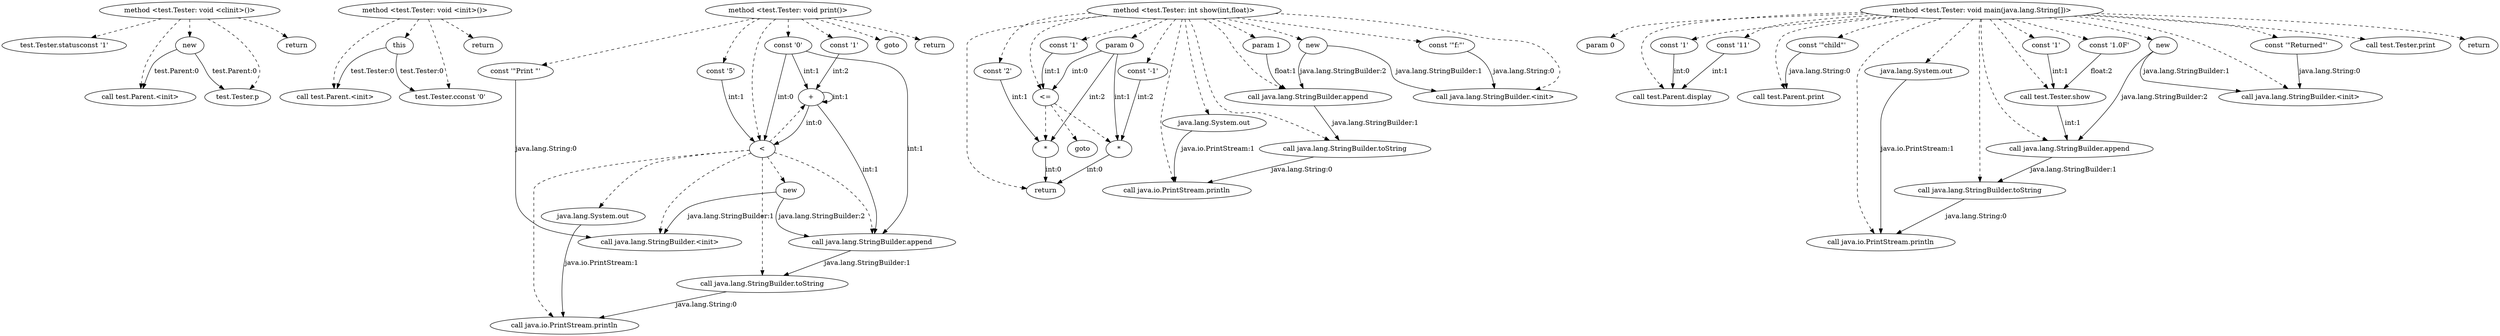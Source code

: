 // PDG
digraph {
	0 [label="method <test.Tester: void <clinit>()>"]
	1 [label="method <test.Tester: void <init>()>"]
	2 [label="method <test.Tester: void print()>"]
	3 [label="method <test.Tester: int show(int,float)>"]
	4 [label="method <test.Tester: void main(java.lang.String[])>"]
	5 [label="test.Tester.statusconst '1'"]
	6 [label=new]
	7 [label="call test.Parent.<init>"]
	8 [label="test.Tester.p"]
	9 [label=return]
	10 [label=this]
	11 [label="call test.Parent.<init>"]
	12 [label="test.Tester.cconst '0'"]
	13 [label=return]
	14 [label="const '0'"]
	15 [label=goto]
	16 [label="java.lang.System.out"]
	17 [label=new]
	18 [label="call java.lang.StringBuilder.<init>"]
	19 [label="const '\"Print \"'"]
	20 [label="call java.lang.StringBuilder.append"]
	21 [label="call java.lang.StringBuilder.toString"]
	22 [label="call java.io.PrintStream.println"]
	23 [label="+"]
	24 [label="const '1'"]
	25 [label="<"]
	26 [label="const '5'"]
	27 [label=return]
	28 [label="param 0"]
	29 [label="param 1"]
	30 [label="<="]
	31 [label="const '1'"]
	32 [label="*"]
	33 [label="const '2'"]
	34 [label=goto]
	35 [label="*"]
	36 [label="const '-1'"]
	37 [label="java.lang.System.out"]
	38 [label=new]
	39 [label="call java.lang.StringBuilder.<init>"]
	40 [label="const '\"f:\"'"]
	41 [label="call java.lang.StringBuilder.append"]
	42 [label="call java.lang.StringBuilder.toString"]
	43 [label="call java.io.PrintStream.println"]
	44 [label=return]
	45 [label="param 0"]
	46 [label="call test.Parent.display"]
	47 [label="const '1'"]
	48 [label="const '11'"]
	49 [label="call test.Parent.print"]
	50 [label="const '\"child\"'"]
	51 [label="call test.Tester.show"]
	52 [label="const '1'"]
	53 [label="const '1.0F'"]
	54 [label="call test.Tester.print"]
	55 [label="java.lang.System.out"]
	56 [label=new]
	57 [label="call java.lang.StringBuilder.<init>"]
	58 [label="const '\"Returned\"'"]
	59 [label="call java.lang.StringBuilder.append"]
	60 [label="call java.lang.StringBuilder.toString"]
	61 [label="call java.io.PrintStream.println"]
	62 [label=return]
	0 -> 5 [label="" style=dashed]
	0 -> 6 [label="" style=dashed]
	0 -> 7 [label="" style=dashed]
	0 -> 8 [label="" style=dashed]
	0 -> 9 [label="" style=dashed]
	1 -> 10 [label="" style=dashed]
	1 -> 11 [label="" style=dashed]
	1 -> 12 [label="" style=dashed]
	1 -> 13 [label="" style=dashed]
	2 -> 19 [label="" style=dashed]
	2 -> 24 [label="" style=dashed]
	2 -> 25 [label="" style=dashed]
	2 -> 26 [label="" style=dashed]
	2 -> 27 [label="" style=dashed]
	2 -> 14 [label="" style=dashed]
	2 -> 15 [label="" style=dashed]
	3 -> 33 [label="" style=dashed]
	3 -> 36 [label="" style=dashed]
	3 -> 37 [label="" style=dashed]
	3 -> 38 [label="" style=dashed]
	3 -> 39 [label="" style=dashed]
	3 -> 40 [label="" style=dashed]
	3 -> 41 [label="" style=dashed]
	3 -> 42 [label="" style=dashed]
	3 -> 43 [label="" style=dashed]
	3 -> 44 [label="" style=dashed]
	3 -> 28 [label="" style=dashed]
	3 -> 29 [label="" style=dashed]
	3 -> 30 [label="" style=dashed]
	3 -> 31 [label="" style=dashed]
	4 -> 45 [label="" style=dashed]
	4 -> 46 [label="" style=dashed]
	4 -> 47 [label="" style=dashed]
	4 -> 48 [label="" style=dashed]
	4 -> 49 [label="" style=dashed]
	4 -> 50 [label="" style=dashed]
	4 -> 51 [label="" style=dashed]
	4 -> 52 [label="" style=dashed]
	4 -> 53 [label="" style=dashed]
	4 -> 54 [label="" style=dashed]
	4 -> 55 [label="" style=dashed]
	4 -> 56 [label="" style=dashed]
	4 -> 57 [label="" style=dashed]
	4 -> 58 [label="" style=dashed]
	4 -> 59 [label="" style=dashed]
	4 -> 60 [label="" style=dashed]
	4 -> 61 [label="" style=dashed]
	4 -> 62 [label="" style=dashed]
	25 -> 16 [label="" style=dashed]
	25 -> 17 [label="" style=dashed]
	25 -> 18 [label="" style=dashed]
	25 -> 20 [label="" style=dashed]
	25 -> 21 [label="" style=dashed]
	25 -> 22 [label="" style=dashed]
	25 -> 23 [label="" style=dashed]
	30 -> 32 [label="" style=dashed]
	30 -> 34 [label="" style=dashed]
	30 -> 35 [label="" style=dashed]
	50 -> 49 [label="java.lang.String:0"]
	19 -> 18 [label="java.lang.String:0"]
	21 -> 22 [label="java.lang.String:0"]
	40 -> 39 [label="java.lang.String:0"]
	42 -> 43 [label="java.lang.String:0"]
	58 -> 57 [label="java.lang.String:0"]
	60 -> 61 [label="java.lang.String:0"]
	29 -> 41 [label="float:1"]
	53 -> 51 [label="float:2"]
	6 -> 7 [label="test.Parent:0"]
	6 -> 8 [label="test.Parent:0"]
	36 -> 35 [label="int:2"]
	24 -> 23 [label="int:2"]
	28 -> 32 [label="int:2"]
	16 -> 22 [label="java.io.PrintStream:1"]
	37 -> 43 [label="java.io.PrintStream:1"]
	55 -> 61 [label="java.io.PrintStream:1"]
	10 -> 11 [label="test.Tester:0"]
	10 -> 12 [label="test.Tester:0"]
	48 -> 46 [label="int:1"]
	33 -> 32 [label="int:1"]
	51 -> 59 [label="int:1"]
	52 -> 51 [label="int:1"]
	23 -> 20 [label="int:1"]
	23 -> 23 [label="int:1"]
	26 -> 25 [label="int:1"]
	28 -> 35 [label="int:1"]
	14 -> 20 [label="int:1"]
	14 -> 23 [label="int:1"]
	31 -> 30 [label="int:1"]
	17 -> 18 [label="java.lang.StringBuilder:1"]
	20 -> 21 [label="java.lang.StringBuilder:1"]
	38 -> 39 [label="java.lang.StringBuilder:1"]
	56 -> 57 [label="java.lang.StringBuilder:1"]
	41 -> 42 [label="java.lang.StringBuilder:1"]
	59 -> 60 [label="java.lang.StringBuilder:1"]
	32 -> 44 [label="int:0"]
	35 -> 44 [label="int:0"]
	23 -> 25 [label="int:0"]
	28 -> 30 [label="int:0"]
	14 -> 25 [label="int:0"]
	47 -> 46 [label="int:0"]
	17 -> 20 [label="java.lang.StringBuilder:2"]
	38 -> 41 [label="java.lang.StringBuilder:2"]
	56 -> 59 [label="java.lang.StringBuilder:2"]
}
